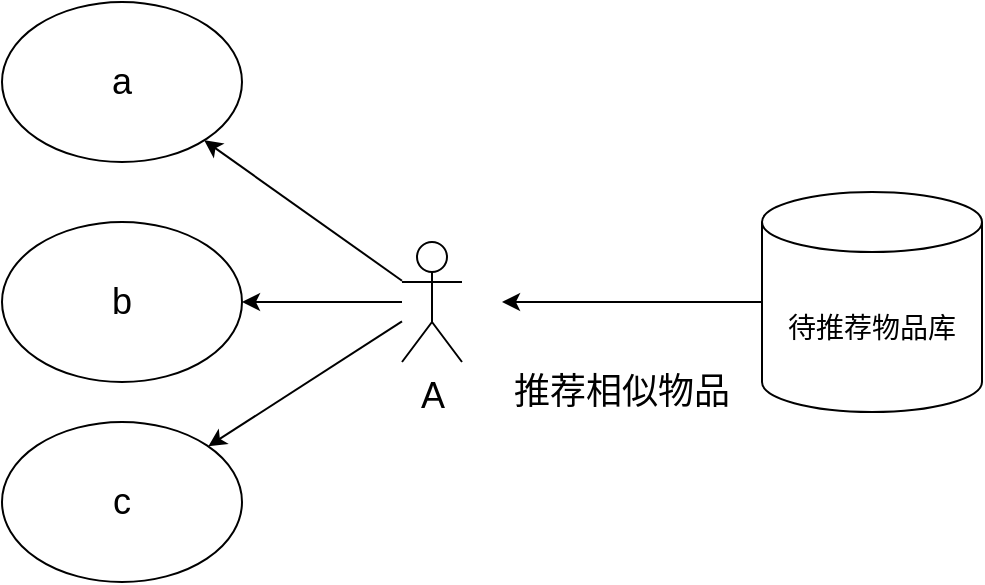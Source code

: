 <mxfile version="16.5.6" type="github">
  <diagram id="HYq7QWkHzSIJHW9ksOHc" name="Page-1">
    <mxGraphModel dx="1209" dy="749" grid="1" gridSize="10" guides="1" tooltips="1" connect="1" arrows="1" fold="1" page="1" pageScale="1" pageWidth="827" pageHeight="1169" math="0" shadow="0">
      <root>
        <mxCell id="0" />
        <mxCell id="1" parent="0" />
        <mxCell id="NJLCNYqio_wCSFZ50Wys-1" value="" style="edgeStyle=orthogonalEdgeStyle;rounded=0;orthogonalLoop=1;jettySize=auto;html=1;" edge="1" parent="1" source="NJLCNYqio_wCSFZ50Wys-2" target="NJLCNYqio_wCSFZ50Wys-4">
          <mxGeometry relative="1" as="geometry" />
        </mxCell>
        <mxCell id="NJLCNYqio_wCSFZ50Wys-2" value="&lt;font style=&quot;font-size: 18px&quot;&gt;A&lt;/font&gt;" style="shape=umlActor;verticalLabelPosition=bottom;verticalAlign=top;html=1;outlineConnect=0;" vertex="1" parent="1">
          <mxGeometry x="400" y="770" width="30" height="60" as="geometry" />
        </mxCell>
        <mxCell id="NJLCNYqio_wCSFZ50Wys-3" value="&lt;font style=&quot;font-size: 18px&quot;&gt;a&lt;/font&gt;" style="ellipse;whiteSpace=wrap;html=1;" vertex="1" parent="1">
          <mxGeometry x="200" y="650" width="120" height="80" as="geometry" />
        </mxCell>
        <mxCell id="NJLCNYqio_wCSFZ50Wys-4" value="&lt;font style=&quot;font-size: 18px&quot;&gt;b&lt;/font&gt;" style="ellipse;whiteSpace=wrap;html=1;" vertex="1" parent="1">
          <mxGeometry x="200" y="760" width="120" height="80" as="geometry" />
        </mxCell>
        <mxCell id="NJLCNYqio_wCSFZ50Wys-5" value="&lt;font style=&quot;font-size: 18px&quot;&gt;c&lt;/font&gt;" style="ellipse;whiteSpace=wrap;html=1;" vertex="1" parent="1">
          <mxGeometry x="200" y="860" width="120" height="80" as="geometry" />
        </mxCell>
        <mxCell id="NJLCNYqio_wCSFZ50Wys-6" value="&lt;font style=&quot;font-size: 14px&quot;&gt;待推荐物品库&lt;/font&gt;" style="shape=cylinder3;whiteSpace=wrap;html=1;boundedLbl=1;backgroundOutline=1;size=15;" vertex="1" parent="1">
          <mxGeometry x="580" y="745" width="110" height="110" as="geometry" />
        </mxCell>
        <mxCell id="NJLCNYqio_wCSFZ50Wys-7" value="" style="endArrow=classic;html=1;rounded=0;" edge="1" parent="1" source="NJLCNYqio_wCSFZ50Wys-2" target="NJLCNYqio_wCSFZ50Wys-3">
          <mxGeometry width="50" height="50" relative="1" as="geometry">
            <mxPoint x="390" y="710" as="sourcePoint" />
            <mxPoint x="440" y="660" as="targetPoint" />
          </mxGeometry>
        </mxCell>
        <mxCell id="NJLCNYqio_wCSFZ50Wys-8" value="" style="endArrow=classic;html=1;rounded=0;" edge="1" parent="1" source="NJLCNYqio_wCSFZ50Wys-2" target="NJLCNYqio_wCSFZ50Wys-5">
          <mxGeometry width="50" height="50" relative="1" as="geometry">
            <mxPoint x="390" y="710" as="sourcePoint" />
            <mxPoint x="440" y="660" as="targetPoint" />
          </mxGeometry>
        </mxCell>
        <mxCell id="NJLCNYqio_wCSFZ50Wys-9" value="" style="endArrow=classic;html=1;rounded=0;" edge="1" parent="1" source="NJLCNYqio_wCSFZ50Wys-6">
          <mxGeometry width="50" height="50" relative="1" as="geometry">
            <mxPoint x="390" y="710" as="sourcePoint" />
            <mxPoint x="450" y="800" as="targetPoint" />
          </mxGeometry>
        </mxCell>
        <mxCell id="NJLCNYqio_wCSFZ50Wys-10" value="&lt;font style=&quot;font-size: 18px&quot;&gt;推荐相似物品&lt;/font&gt;" style="text;html=1;strokeColor=none;fillColor=none;align=center;verticalAlign=middle;whiteSpace=wrap;rounded=0;" vertex="1" parent="1">
          <mxGeometry x="450" y="830" width="120" height="30" as="geometry" />
        </mxCell>
      </root>
    </mxGraphModel>
  </diagram>
</mxfile>
